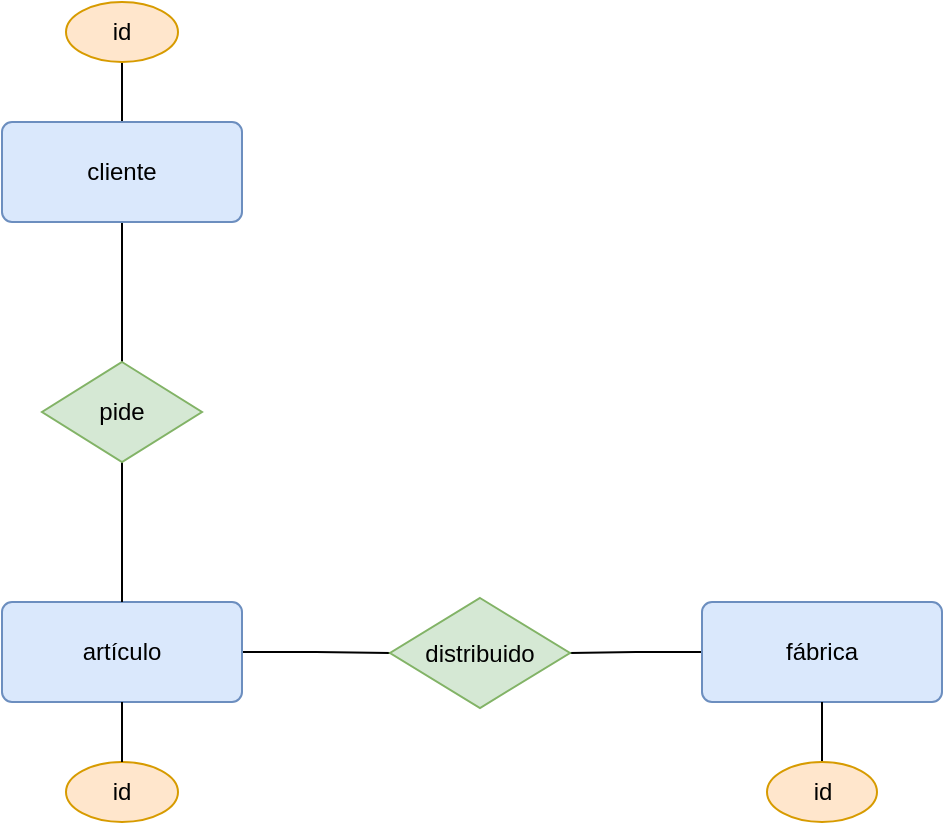 <mxfile version="21.8.2" type="github">
  <diagram name="Página-1" id="uu6qwO1reLOgQa7a6rLV">
    <mxGraphModel dx="1434" dy="795" grid="1" gridSize="10" guides="1" tooltips="1" connect="1" arrows="1" fold="1" page="1" pageScale="1" pageWidth="827" pageHeight="1169" math="0" shadow="0">
      <root>
        <mxCell id="0" />
        <mxCell id="1" parent="0" />
        <mxCell id="lQouTxrTDhcw6CGdxIQ0-14" style="edgeStyle=orthogonalEdgeStyle;rounded=0;orthogonalLoop=1;jettySize=auto;html=1;endArrow=none;endFill=0;" parent="1" source="lQouTxrTDhcw6CGdxIQ0-1" target="lQouTxrTDhcw6CGdxIQ0-6" edge="1">
          <mxGeometry relative="1" as="geometry" />
        </mxCell>
        <mxCell id="lQouTxrTDhcw6CGdxIQ0-1" value="fábrica" style="rounded=1;arcSize=10;whiteSpace=wrap;html=1;align=center;fillColor=#dae8fc;strokeColor=#6c8ebf;" parent="1" vertex="1">
          <mxGeometry x="670" y="430" width="120" height="50" as="geometry" />
        </mxCell>
        <mxCell id="lQouTxrTDhcw6CGdxIQ0-13" style="edgeStyle=orthogonalEdgeStyle;rounded=0;orthogonalLoop=1;jettySize=auto;html=1;exitX=1;exitY=0.5;exitDx=0;exitDy=0;entryX=0;entryY=0.5;entryDx=0;entryDy=0;endArrow=none;endFill=0;" parent="1" source="lQouTxrTDhcw6CGdxIQ0-2" target="lQouTxrTDhcw6CGdxIQ0-6" edge="1">
          <mxGeometry relative="1" as="geometry" />
        </mxCell>
        <mxCell id="lQouTxrTDhcw6CGdxIQ0-2" value="artículo" style="rounded=1;arcSize=10;whiteSpace=wrap;html=1;align=center;fillColor=#dae8fc;strokeColor=#6c8ebf;" parent="1" vertex="1">
          <mxGeometry x="320" y="430" width="120" height="50" as="geometry" />
        </mxCell>
        <mxCell id="lQouTxrTDhcw6CGdxIQ0-11" style="edgeStyle=orthogonalEdgeStyle;rounded=0;orthogonalLoop=1;jettySize=auto;html=1;entryX=0.5;entryY=0;entryDx=0;entryDy=0;endArrow=none;endFill=0;" parent="1" source="lQouTxrTDhcw6CGdxIQ0-3" target="lQouTxrTDhcw6CGdxIQ0-4" edge="1">
          <mxGeometry relative="1" as="geometry" />
        </mxCell>
        <mxCell id="lQouTxrTDhcw6CGdxIQ0-21" style="edgeStyle=orthogonalEdgeStyle;rounded=0;orthogonalLoop=1;jettySize=auto;html=1;exitX=0.5;exitY=0;exitDx=0;exitDy=0;entryX=0.5;entryY=1;entryDx=0;entryDy=0;endArrow=none;endFill=0;" parent="1" source="lQouTxrTDhcw6CGdxIQ0-3" target="lQouTxrTDhcw6CGdxIQ0-19" edge="1">
          <mxGeometry relative="1" as="geometry" />
        </mxCell>
        <mxCell id="lQouTxrTDhcw6CGdxIQ0-3" value="cliente" style="rounded=1;arcSize=10;whiteSpace=wrap;html=1;align=center;fillColor=#dae8fc;strokeColor=#6c8ebf;" parent="1" vertex="1">
          <mxGeometry x="320" y="190" width="120" height="50" as="geometry" />
        </mxCell>
        <mxCell id="lQouTxrTDhcw6CGdxIQ0-12" style="edgeStyle=orthogonalEdgeStyle;rounded=0;orthogonalLoop=1;jettySize=auto;html=1;exitX=0.5;exitY=1;exitDx=0;exitDy=0;entryX=0.5;entryY=0;entryDx=0;entryDy=0;endArrow=none;endFill=0;" parent="1" source="lQouTxrTDhcw6CGdxIQ0-4" target="lQouTxrTDhcw6CGdxIQ0-2" edge="1">
          <mxGeometry relative="1" as="geometry" />
        </mxCell>
        <mxCell id="lQouTxrTDhcw6CGdxIQ0-4" value="pide" style="shape=rhombus;perimeter=rhombusPerimeter;whiteSpace=wrap;html=1;align=center;fillColor=#d5e8d4;strokeColor=#82b366;" parent="1" vertex="1">
          <mxGeometry x="340" y="310" width="80" height="50" as="geometry" />
        </mxCell>
        <mxCell id="lQouTxrTDhcw6CGdxIQ0-6" value="distribuido" style="shape=rhombus;perimeter=rhombusPerimeter;whiteSpace=wrap;html=1;align=center;fillColor=#d5e8d4;strokeColor=#82b366;" parent="1" vertex="1">
          <mxGeometry x="514" y="428" width="90" height="55" as="geometry" />
        </mxCell>
        <mxCell id="lQouTxrTDhcw6CGdxIQ0-23" style="edgeStyle=orthogonalEdgeStyle;rounded=0;orthogonalLoop=1;jettySize=auto;html=1;endArrow=none;endFill=0;" parent="1" source="lQouTxrTDhcw6CGdxIQ0-17" target="lQouTxrTDhcw6CGdxIQ0-1" edge="1">
          <mxGeometry relative="1" as="geometry" />
        </mxCell>
        <mxCell id="lQouTxrTDhcw6CGdxIQ0-17" value="id" style="ellipse;whiteSpace=wrap;html=1;align=center;fillColor=#ffe6cc;strokeColor=#d79b00;" parent="1" vertex="1">
          <mxGeometry x="702.5" y="510" width="55" height="30" as="geometry" />
        </mxCell>
        <mxCell id="lQouTxrTDhcw6CGdxIQ0-19" value="id" style="ellipse;whiteSpace=wrap;html=1;align=center;fillColor=#ffe6cc;strokeColor=#d79b00;" parent="1" vertex="1">
          <mxGeometry x="352" y="130" width="56" height="30" as="geometry" />
        </mxCell>
        <mxCell id="lQouTxrTDhcw6CGdxIQ0-20" value="id" style="ellipse;whiteSpace=wrap;html=1;align=center;fillColor=#ffe6cc;strokeColor=#d79b00;" parent="1" vertex="1">
          <mxGeometry x="352" y="510" width="56" height="30" as="geometry" />
        </mxCell>
        <mxCell id="lQouTxrTDhcw6CGdxIQ0-22" style="edgeStyle=orthogonalEdgeStyle;rounded=0;orthogonalLoop=1;jettySize=auto;html=1;exitX=0.5;exitY=0;exitDx=0;exitDy=0;endArrow=none;endFill=0;" parent="1" source="lQouTxrTDhcw6CGdxIQ0-20" target="lQouTxrTDhcw6CGdxIQ0-2" edge="1">
          <mxGeometry relative="1" as="geometry" />
        </mxCell>
      </root>
    </mxGraphModel>
  </diagram>
</mxfile>
